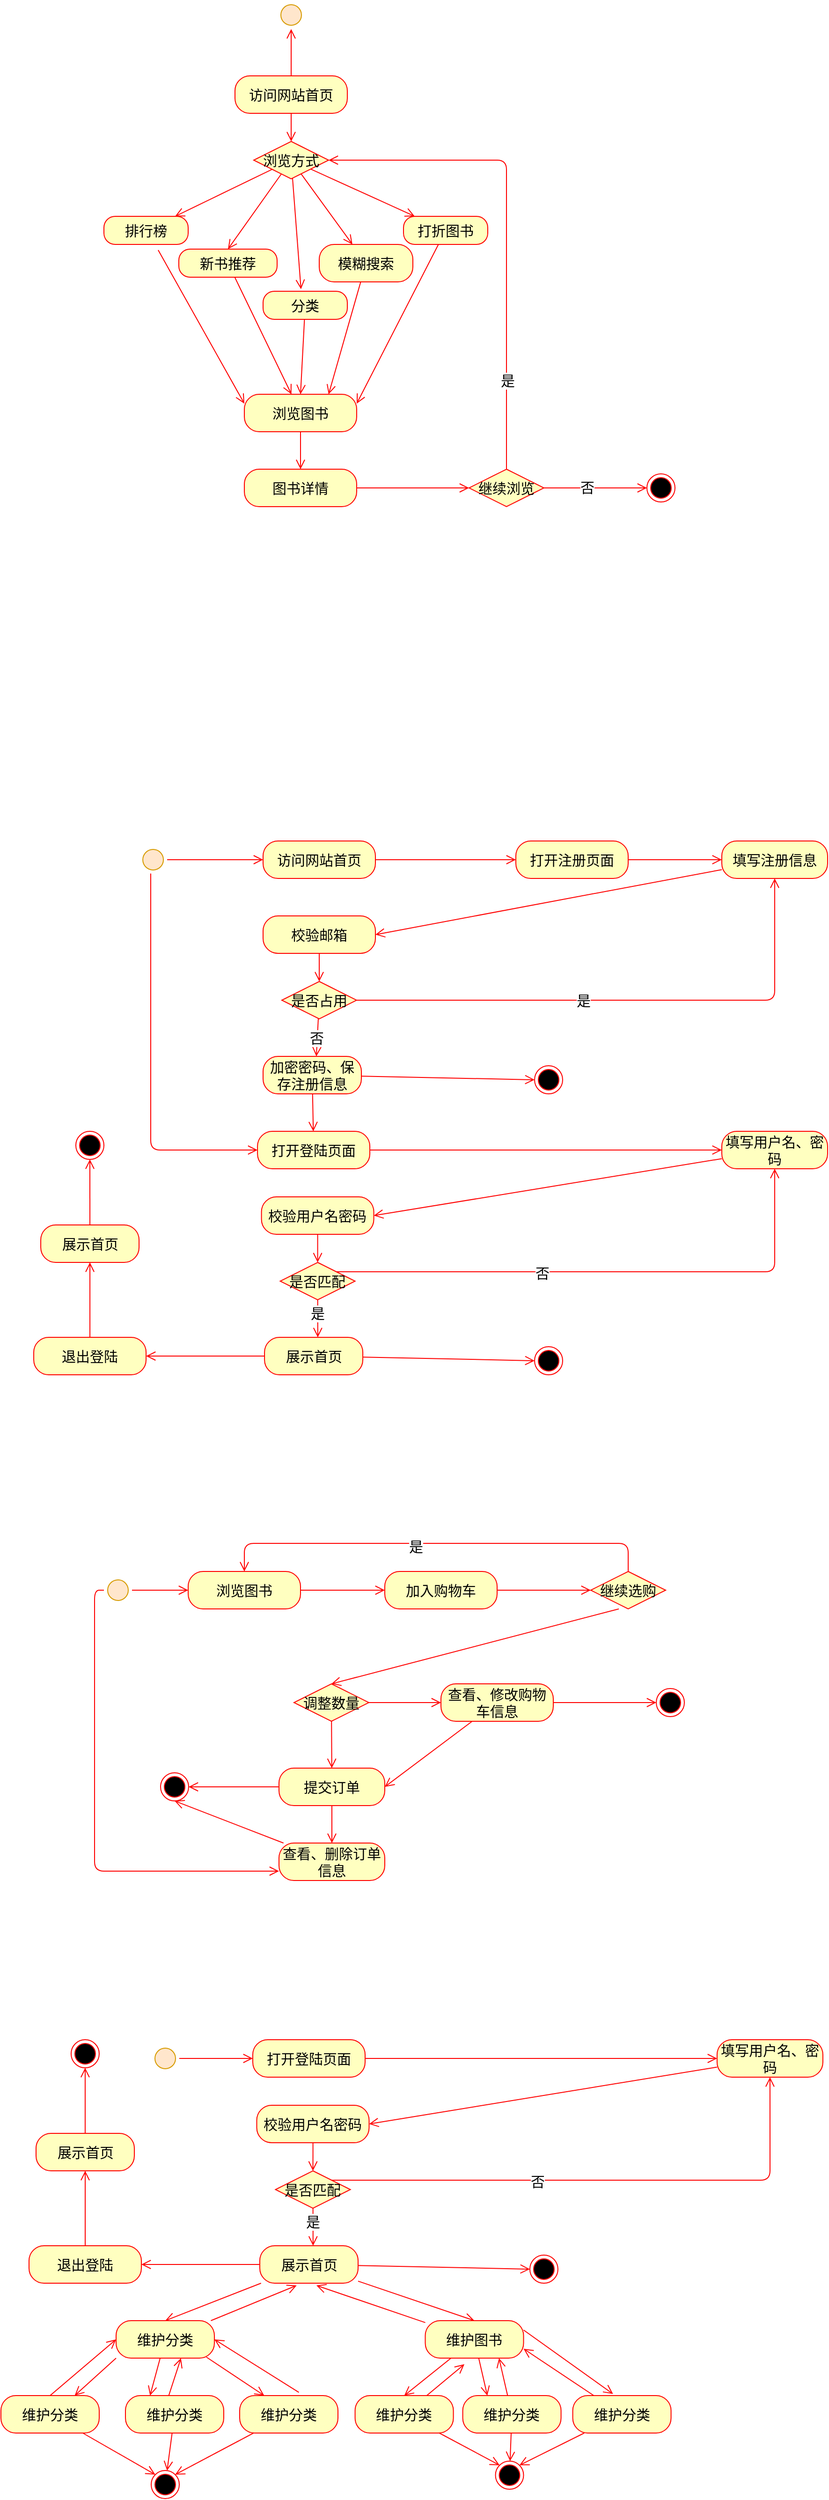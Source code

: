 <mxfile version="13.6.10" type="github">
  <diagram id="TR5-IoN3J7DlVOt05m8w" name="第 1 页">
    <mxGraphModel dx="1543" dy="737" grid="1" gridSize="10" guides="1" tooltips="1" connect="1" arrows="1" fold="1" page="1" pageScale="1" pageWidth="3300" pageHeight="4681" math="0" shadow="0">
      <root>
        <mxCell id="0" />
        <mxCell id="1" parent="0" />
        <mxCell id="N2rn5LJ_M0JWkOlmpVPW-8" value="" style="ellipse;html=1;shape=startState;fillColor=#ffe6cc;strokeColor=#d79b00;fontSize=15;" vertex="1" parent="1">
          <mxGeometry x="585" y="183" width="30" height="30" as="geometry" />
        </mxCell>
        <mxCell id="N2rn5LJ_M0JWkOlmpVPW-48" value="" style="edgeStyle=none;orthogonalLoop=1;jettySize=auto;html=1;endArrow=open;endSize=8;strokeColor=#ff0000;fontSize=15;" edge="1" parent="1" source="N2rn5LJ_M0JWkOlmpVPW-10" target="N2rn5LJ_M0JWkOlmpVPW-8">
          <mxGeometry relative="1" as="geometry" />
        </mxCell>
        <mxCell id="N2rn5LJ_M0JWkOlmpVPW-10" value="访问网站首页" style="rounded=1;whiteSpace=wrap;html=1;arcSize=40;fontColor=#000000;fillColor=#ffffc0;strokeColor=#ff0000;fontSize=15;" vertex="1" parent="1">
          <mxGeometry x="540" y="263" width="120" height="40" as="geometry" />
        </mxCell>
        <mxCell id="N2rn5LJ_M0JWkOlmpVPW-25" style="orthogonalLoop=1;jettySize=auto;html=1;endArrow=open;endSize=8;strokeColor=#ff0000;fontSize=15;" edge="1" parent="1" source="N2rn5LJ_M0JWkOlmpVPW-14" target="N2rn5LJ_M0JWkOlmpVPW-18">
          <mxGeometry relative="1" as="geometry" />
        </mxCell>
        <mxCell id="N2rn5LJ_M0JWkOlmpVPW-26" style="orthogonalLoop=1;jettySize=auto;html=1;entryX=0.5;entryY=0;entryDx=0;entryDy=0;endArrow=open;endSize=8;strokeColor=#ff0000;fontSize=15;" edge="1" parent="1" source="N2rn5LJ_M0JWkOlmpVPW-14" target="N2rn5LJ_M0JWkOlmpVPW-21">
          <mxGeometry relative="1" as="geometry" />
        </mxCell>
        <mxCell id="N2rn5LJ_M0JWkOlmpVPW-27" style="orthogonalLoop=1;jettySize=auto;html=1;endArrow=open;endSize=8;strokeColor=#ff0000;fontSize=15;" edge="1" parent="1" source="N2rn5LJ_M0JWkOlmpVPW-14" target="N2rn5LJ_M0JWkOlmpVPW-20">
          <mxGeometry relative="1" as="geometry" />
        </mxCell>
        <mxCell id="N2rn5LJ_M0JWkOlmpVPW-29" style="orthogonalLoop=1;jettySize=auto;html=1;endArrow=open;endSize=8;strokeColor=#ff0000;fontSize=15;" edge="1" parent="1" source="N2rn5LJ_M0JWkOlmpVPW-14" target="N2rn5LJ_M0JWkOlmpVPW-28">
          <mxGeometry relative="1" as="geometry" />
        </mxCell>
        <mxCell id="N2rn5LJ_M0JWkOlmpVPW-16" value="" style="html=1;align=left;verticalAlign=top;endArrow=open;endSize=8;strokeColor=#ff0000;entryX=0.45;entryY=-0.075;entryDx=0;entryDy=0;entryPerimeter=0;fontSize=15;" edge="1" source="N2rn5LJ_M0JWkOlmpVPW-14" parent="1" target="N2rn5LJ_M0JWkOlmpVPW-19">
          <mxGeometry x="-0.002" y="9" relative="1" as="geometry">
            <mxPoint x="600" y="503" as="targetPoint" />
            <mxPoint as="offset" />
          </mxGeometry>
        </mxCell>
        <mxCell id="N2rn5LJ_M0JWkOlmpVPW-36" style="edgeStyle=none;orthogonalLoop=1;jettySize=auto;html=1;endArrow=open;endSize=8;strokeColor=#ff0000;entryX=0;entryY=0.25;entryDx=0;entryDy=0;exitX=0.644;exitY=1.2;exitDx=0;exitDy=0;exitPerimeter=0;fontSize=15;" edge="1" parent="1" source="N2rn5LJ_M0JWkOlmpVPW-18" target="N2rn5LJ_M0JWkOlmpVPW-31">
          <mxGeometry relative="1" as="geometry" />
        </mxCell>
        <mxCell id="N2rn5LJ_M0JWkOlmpVPW-18" value="排行榜" style="rounded=1;whiteSpace=wrap;html=1;arcSize=40;fontColor=#000000;fillColor=#ffffc0;strokeColor=#ff0000;fontSize=15;" vertex="1" parent="1">
          <mxGeometry x="400" y="413" width="90" height="30" as="geometry" />
        </mxCell>
        <mxCell id="N2rn5LJ_M0JWkOlmpVPW-33" style="edgeStyle=none;orthogonalLoop=1;jettySize=auto;html=1;entryX=0.5;entryY=0;entryDx=0;entryDy=0;endArrow=open;endSize=8;strokeColor=#ff0000;fontSize=15;" edge="1" parent="1" source="N2rn5LJ_M0JWkOlmpVPW-19" target="N2rn5LJ_M0JWkOlmpVPW-31">
          <mxGeometry relative="1" as="geometry" />
        </mxCell>
        <mxCell id="N2rn5LJ_M0JWkOlmpVPW-19" value="分类" style="rounded=1;whiteSpace=wrap;html=1;arcSize=40;fontColor=#000000;fillColor=#ffffc0;strokeColor=#ff0000;fontSize=15;" vertex="1" parent="1">
          <mxGeometry x="570" y="493" width="90" height="30" as="geometry" />
        </mxCell>
        <mxCell id="N2rn5LJ_M0JWkOlmpVPW-35" style="edgeStyle=none;orthogonalLoop=1;jettySize=auto;html=1;entryX=1;entryY=0.25;entryDx=0;entryDy=0;endArrow=open;endSize=8;strokeColor=#ff0000;fontSize=15;" edge="1" parent="1" source="N2rn5LJ_M0JWkOlmpVPW-20" target="N2rn5LJ_M0JWkOlmpVPW-31">
          <mxGeometry relative="1" as="geometry" />
        </mxCell>
        <mxCell id="N2rn5LJ_M0JWkOlmpVPW-20" value="打折图书" style="rounded=1;whiteSpace=wrap;html=1;arcSize=40;fontColor=#000000;fillColor=#ffffc0;strokeColor=#ff0000;fontSize=15;" vertex="1" parent="1">
          <mxGeometry x="720" y="413" width="90" height="30" as="geometry" />
        </mxCell>
        <mxCell id="N2rn5LJ_M0JWkOlmpVPW-32" style="edgeStyle=none;orthogonalLoop=1;jettySize=auto;html=1;endArrow=open;endSize=8;strokeColor=#ff0000;fontSize=15;" edge="1" parent="1" source="N2rn5LJ_M0JWkOlmpVPW-21" target="N2rn5LJ_M0JWkOlmpVPW-31">
          <mxGeometry relative="1" as="geometry" />
        </mxCell>
        <mxCell id="N2rn5LJ_M0JWkOlmpVPW-21" value="新书推荐" style="rounded=1;whiteSpace=wrap;html=1;arcSize=40;fontColor=#000000;fillColor=#ffffc0;strokeColor=#ff0000;fontSize=15;" vertex="1" parent="1">
          <mxGeometry x="480" y="448" width="105" height="30" as="geometry" />
        </mxCell>
        <mxCell id="N2rn5LJ_M0JWkOlmpVPW-34" style="edgeStyle=none;orthogonalLoop=1;jettySize=auto;html=1;entryX=0.75;entryY=0;entryDx=0;entryDy=0;endArrow=open;endSize=8;strokeColor=#ff0000;fontSize=15;" edge="1" parent="1" source="N2rn5LJ_M0JWkOlmpVPW-28" target="N2rn5LJ_M0JWkOlmpVPW-31">
          <mxGeometry relative="1" as="geometry" />
        </mxCell>
        <mxCell id="N2rn5LJ_M0JWkOlmpVPW-28" value="模糊搜索" style="rounded=1;whiteSpace=wrap;html=1;arcSize=40;fontColor=#000000;fillColor=#ffffc0;strokeColor=#ff0000;fontSize=15;" vertex="1" parent="1">
          <mxGeometry x="630" y="443" width="100" height="40" as="geometry" />
        </mxCell>
        <mxCell id="N2rn5LJ_M0JWkOlmpVPW-38" style="edgeStyle=none;orthogonalLoop=1;jettySize=auto;html=1;entryX=0.5;entryY=0;entryDx=0;entryDy=0;endArrow=open;endSize=8;strokeColor=#ff0000;fontSize=15;" edge="1" parent="1" source="N2rn5LJ_M0JWkOlmpVPW-31" target="N2rn5LJ_M0JWkOlmpVPW-37">
          <mxGeometry relative="1" as="geometry" />
        </mxCell>
        <mxCell id="N2rn5LJ_M0JWkOlmpVPW-31" value="浏览图书" style="rounded=1;whiteSpace=wrap;html=1;arcSize=40;fontColor=#000000;fillColor=#ffffc0;strokeColor=#ff0000;fontSize=15;" vertex="1" parent="1">
          <mxGeometry x="550" y="603" width="120" height="40" as="geometry" />
        </mxCell>
        <mxCell id="N2rn5LJ_M0JWkOlmpVPW-40" style="edgeStyle=none;orthogonalLoop=1;jettySize=auto;html=1;entryX=0;entryY=0.5;entryDx=0;entryDy=0;endArrow=open;endSize=8;strokeColor=#ff0000;fontSize=15;" edge="1" parent="1" source="N2rn5LJ_M0JWkOlmpVPW-37" target="N2rn5LJ_M0JWkOlmpVPW-39">
          <mxGeometry relative="1" as="geometry" />
        </mxCell>
        <mxCell id="N2rn5LJ_M0JWkOlmpVPW-37" value="图书详情" style="rounded=1;whiteSpace=wrap;html=1;arcSize=40;fontColor=#000000;fillColor=#ffffc0;strokeColor=#ff0000;fontSize=15;" vertex="1" parent="1">
          <mxGeometry x="550" y="683" width="120" height="40" as="geometry" />
        </mxCell>
        <mxCell id="N2rn5LJ_M0JWkOlmpVPW-42" style="orthogonalLoop=1;jettySize=auto;html=1;entryX=0;entryY=0.5;entryDx=0;entryDy=0;endArrow=open;endSize=8;strokeColor=#ff0000;fontSize=15;" edge="1" parent="1" source="N2rn5LJ_M0JWkOlmpVPW-39" target="N2rn5LJ_M0JWkOlmpVPW-41">
          <mxGeometry relative="1" as="geometry" />
        </mxCell>
        <mxCell id="N2rn5LJ_M0JWkOlmpVPW-44" value="否" style="edgeLabel;html=1;align=center;verticalAlign=middle;resizable=0;points=[];fontSize=15;" vertex="1" connectable="0" parent="N2rn5LJ_M0JWkOlmpVPW-42">
          <mxGeometry x="-0.171" y="1" relative="1" as="geometry">
            <mxPoint as="offset" />
          </mxGeometry>
        </mxCell>
        <mxCell id="N2rn5LJ_M0JWkOlmpVPW-43" style="edgeStyle=orthogonalEdgeStyle;orthogonalLoop=1;jettySize=auto;html=1;endArrow=open;endSize=8;strokeColor=#ff0000;fontSize=15;entryX=1;entryY=0.5;entryDx=0;entryDy=0;" edge="1" parent="1" source="N2rn5LJ_M0JWkOlmpVPW-39" target="N2rn5LJ_M0JWkOlmpVPW-14">
          <mxGeometry relative="1" as="geometry">
            <Array as="points">
              <mxPoint x="830" y="353" />
            </Array>
          </mxGeometry>
        </mxCell>
        <mxCell id="N2rn5LJ_M0JWkOlmpVPW-45" value="是" style="edgeLabel;html=1;align=center;verticalAlign=middle;resizable=0;points=[];fontSize=15;" vertex="1" connectable="0" parent="N2rn5LJ_M0JWkOlmpVPW-43">
          <mxGeometry x="-0.635" y="-1" relative="1" as="geometry">
            <mxPoint as="offset" />
          </mxGeometry>
        </mxCell>
        <mxCell id="N2rn5LJ_M0JWkOlmpVPW-39" value="继续浏览" style="rhombus;whiteSpace=wrap;html=1;fillColor=#ffffc0;strokeColor=#ff0000;fontSize=15;" vertex="1" parent="1">
          <mxGeometry x="790" y="683" width="80" height="40" as="geometry" />
        </mxCell>
        <mxCell id="N2rn5LJ_M0JWkOlmpVPW-41" value="" style="ellipse;html=1;shape=endState;fillColor=#000000;strokeColor=#ff0000;fontSize=15;" vertex="1" parent="1">
          <mxGeometry x="980" y="688" width="30" height="30" as="geometry" />
        </mxCell>
        <mxCell id="N2rn5LJ_M0JWkOlmpVPW-14" value="浏览方式" style="rhombus;whiteSpace=wrap;html=1;fillColor=#ffffc0;strokeColor=#ff0000;fontSize=15;" vertex="1" parent="1">
          <mxGeometry x="560" y="333" width="80" height="40" as="geometry" />
        </mxCell>
        <mxCell id="N2rn5LJ_M0JWkOlmpVPW-47" value="" style="edgeStyle=orthogonalEdgeStyle;html=1;verticalAlign=bottom;endArrow=open;endSize=8;strokeColor=#ff0000;fontSize=15;" edge="1" parent="1" source="N2rn5LJ_M0JWkOlmpVPW-10" target="N2rn5LJ_M0JWkOlmpVPW-14">
          <mxGeometry relative="1" as="geometry">
            <mxPoint x="600" y="413" as="targetPoint" />
            <mxPoint x="600" y="353" as="sourcePoint" />
          </mxGeometry>
        </mxCell>
        <mxCell id="N2rn5LJ_M0JWkOlmpVPW-74" style="edgeStyle=none;orthogonalLoop=1;jettySize=auto;html=1;entryX=0;entryY=0.5;entryDx=0;entryDy=0;endArrow=open;endSize=8;strokeColor=#ff0000;fontSize=15;" edge="1" parent="1" source="N2rn5LJ_M0JWkOlmpVPW-53" target="N2rn5LJ_M0JWkOlmpVPW-55">
          <mxGeometry relative="1" as="geometry" />
        </mxCell>
        <mxCell id="N2rn5LJ_M0JWkOlmpVPW-150" style="edgeStyle=orthogonalEdgeStyle;orthogonalLoop=1;jettySize=auto;html=1;entryX=0;entryY=0.5;entryDx=0;entryDy=0;endArrow=open;endSize=8;strokeColor=#ff0000;fontSize=15;" edge="1" parent="1" source="N2rn5LJ_M0JWkOlmpVPW-53" target="N2rn5LJ_M0JWkOlmpVPW-80">
          <mxGeometry relative="1" as="geometry">
            <Array as="points">
              <mxPoint x="450" y="1100" />
              <mxPoint x="450" y="1410" />
            </Array>
          </mxGeometry>
        </mxCell>
        <mxCell id="N2rn5LJ_M0JWkOlmpVPW-53" value="" style="ellipse;html=1;shape=startState;fillColor=#ffe6cc;strokeColor=#d79b00;fontSize=15;" vertex="1" parent="1">
          <mxGeometry x="437.54" y="1085" width="30" height="30" as="geometry" />
        </mxCell>
        <mxCell id="N2rn5LJ_M0JWkOlmpVPW-67" style="orthogonalLoop=1;jettySize=auto;html=1;endArrow=open;endSize=8;strokeColor=#ff0000;fontSize=15;" edge="1" parent="1" source="N2rn5LJ_M0JWkOlmpVPW-55" target="N2rn5LJ_M0JWkOlmpVPW-56">
          <mxGeometry relative="1" as="geometry" />
        </mxCell>
        <mxCell id="N2rn5LJ_M0JWkOlmpVPW-55" value="访问网站首页" style="rounded=1;whiteSpace=wrap;html=1;arcSize=40;fontColor=#000000;fillColor=#ffffc0;strokeColor=#ff0000;fontSize=15;" vertex="1" parent="1">
          <mxGeometry x="570" y="1080" width="120" height="40" as="geometry" />
        </mxCell>
        <mxCell id="N2rn5LJ_M0JWkOlmpVPW-68" style="orthogonalLoop=1;jettySize=auto;html=1;entryX=0;entryY=0.5;entryDx=0;entryDy=0;endArrow=open;endSize=8;strokeColor=#ff0000;fontSize=15;" edge="1" parent="1" source="N2rn5LJ_M0JWkOlmpVPW-56" target="N2rn5LJ_M0JWkOlmpVPW-57">
          <mxGeometry relative="1" as="geometry" />
        </mxCell>
        <mxCell id="N2rn5LJ_M0JWkOlmpVPW-56" value="打开注册页面" style="rounded=1;whiteSpace=wrap;html=1;arcSize=40;fontColor=#000000;fillColor=#ffffc0;strokeColor=#ff0000;fontSize=15;" vertex="1" parent="1">
          <mxGeometry x="840" y="1080" width="120" height="40" as="geometry" />
        </mxCell>
        <mxCell id="N2rn5LJ_M0JWkOlmpVPW-69" style="orthogonalLoop=1;jettySize=auto;html=1;entryX=1;entryY=0.5;entryDx=0;entryDy=0;endArrow=open;endSize=8;strokeColor=#ff0000;fontSize=15;" edge="1" parent="1" source="N2rn5LJ_M0JWkOlmpVPW-57" target="N2rn5LJ_M0JWkOlmpVPW-58">
          <mxGeometry relative="1" as="geometry" />
        </mxCell>
        <mxCell id="N2rn5LJ_M0JWkOlmpVPW-57" value="填写注册信息" style="rounded=1;whiteSpace=wrap;html=1;arcSize=40;fontColor=#000000;fillColor=#ffffc0;strokeColor=#ff0000;fontSize=15;" vertex="1" parent="1">
          <mxGeometry x="1060" y="1080" width="113" height="40" as="geometry" />
        </mxCell>
        <mxCell id="N2rn5LJ_M0JWkOlmpVPW-70" style="edgeStyle=orthogonalEdgeStyle;orthogonalLoop=1;jettySize=auto;html=1;entryX=0.5;entryY=0;entryDx=0;entryDy=0;endArrow=open;endSize=8;strokeColor=#ff0000;fontSize=15;" edge="1" parent="1" source="N2rn5LJ_M0JWkOlmpVPW-58" target="N2rn5LJ_M0JWkOlmpVPW-61">
          <mxGeometry relative="1" as="geometry" />
        </mxCell>
        <mxCell id="N2rn5LJ_M0JWkOlmpVPW-58" value="校验邮箱" style="rounded=1;whiteSpace=wrap;html=1;arcSize=40;fontColor=#000000;fillColor=#ffffc0;strokeColor=#ff0000;fontSize=15;" vertex="1" parent="1">
          <mxGeometry x="570" y="1160" width="120" height="40" as="geometry" />
        </mxCell>
        <mxCell id="N2rn5LJ_M0JWkOlmpVPW-72" style="edgeStyle=none;orthogonalLoop=1;jettySize=auto;html=1;entryX=0;entryY=0.5;entryDx=0;entryDy=0;endArrow=open;endSize=8;strokeColor=#ff0000;fontSize=15;" edge="1" parent="1" source="N2rn5LJ_M0JWkOlmpVPW-59" target="N2rn5LJ_M0JWkOlmpVPW-71">
          <mxGeometry relative="1" as="geometry" />
        </mxCell>
        <mxCell id="N2rn5LJ_M0JWkOlmpVPW-113" style="edgeStyle=none;orthogonalLoop=1;jettySize=auto;html=1;endArrow=open;endSize=8;strokeColor=#ff0000;fontSize=15;" edge="1" parent="1" source="N2rn5LJ_M0JWkOlmpVPW-59" target="N2rn5LJ_M0JWkOlmpVPW-80">
          <mxGeometry relative="1" as="geometry">
            <mxPoint x="627" y="1345" as="sourcePoint" />
          </mxGeometry>
        </mxCell>
        <mxCell id="N2rn5LJ_M0JWkOlmpVPW-59" value="加密密码、保存注册信息" style="rounded=1;whiteSpace=wrap;html=1;arcSize=40;fontColor=#000000;fillColor=#ffffc0;strokeColor=#ff0000;fontSize=15;" vertex="1" parent="1">
          <mxGeometry x="570" y="1310" width="105" height="40" as="geometry" />
        </mxCell>
        <mxCell id="N2rn5LJ_M0JWkOlmpVPW-62" style="edgeStyle=orthogonalEdgeStyle;orthogonalLoop=1;jettySize=auto;html=1;endArrow=open;endSize=8;strokeColor=#ff0000;fontSize=15;entryX=0.5;entryY=1;entryDx=0;entryDy=0;" edge="1" parent="1" source="N2rn5LJ_M0JWkOlmpVPW-61" target="N2rn5LJ_M0JWkOlmpVPW-57">
          <mxGeometry relative="1" as="geometry">
            <mxPoint x="700" y="1340" as="targetPoint" />
            <Array as="points">
              <mxPoint x="630" y="1250" />
              <mxPoint x="1117" y="1250" />
            </Array>
          </mxGeometry>
        </mxCell>
        <mxCell id="N2rn5LJ_M0JWkOlmpVPW-63" value="是" style="edgeLabel;html=1;align=center;verticalAlign=middle;resizable=0;points=[];fontSize=15;" vertex="1" connectable="0" parent="N2rn5LJ_M0JWkOlmpVPW-62">
          <mxGeometry x="-0.16" relative="1" as="geometry">
            <mxPoint as="offset" />
          </mxGeometry>
        </mxCell>
        <mxCell id="N2rn5LJ_M0JWkOlmpVPW-65" style="orthogonalLoop=1;jettySize=auto;html=1;endArrow=open;endSize=8;strokeColor=#ff0000;fontSize=15;entryX=0.542;entryY=0;entryDx=0;entryDy=0;entryPerimeter=0;" edge="1" parent="1" source="N2rn5LJ_M0JWkOlmpVPW-61" target="N2rn5LJ_M0JWkOlmpVPW-59">
          <mxGeometry relative="1" as="geometry">
            <mxPoint x="645" y="1610" as="targetPoint" />
          </mxGeometry>
        </mxCell>
        <mxCell id="N2rn5LJ_M0JWkOlmpVPW-66" value="否" style="edgeLabel;html=1;align=center;verticalAlign=middle;resizable=0;points=[];fontSize=15;" vertex="1" connectable="0" parent="N2rn5LJ_M0JWkOlmpVPW-65">
          <mxGeometry x="0.019" y="-1" relative="1" as="geometry">
            <mxPoint as="offset" />
          </mxGeometry>
        </mxCell>
        <mxCell id="N2rn5LJ_M0JWkOlmpVPW-61" value="是否占用" style="rhombus;whiteSpace=wrap;html=1;fillColor=#ffffc0;strokeColor=#ff0000;fontSize=15;" vertex="1" parent="1">
          <mxGeometry x="590" y="1230" width="80" height="40" as="geometry" />
        </mxCell>
        <mxCell id="N2rn5LJ_M0JWkOlmpVPW-71" value="" style="ellipse;html=1;shape=endState;fillColor=#000000;strokeColor=#ff0000;fontSize=15;" vertex="1" parent="1">
          <mxGeometry x="860" y="1320" width="30" height="30" as="geometry" />
        </mxCell>
        <mxCell id="N2rn5LJ_M0JWkOlmpVPW-79" style="orthogonalLoop=1;jettySize=auto;html=1;entryX=0;entryY=0.5;entryDx=0;entryDy=0;endArrow=open;endSize=8;strokeColor=#ff0000;fontSize=15;" edge="1" parent="1" source="N2rn5LJ_M0JWkOlmpVPW-80" target="N2rn5LJ_M0JWkOlmpVPW-82">
          <mxGeometry relative="1" as="geometry" />
        </mxCell>
        <mxCell id="N2rn5LJ_M0JWkOlmpVPW-80" value="打开登陆页面" style="rounded=1;whiteSpace=wrap;html=1;arcSize=40;fontColor=#000000;fillColor=#ffffc0;strokeColor=#ff0000;fontSize=15;" vertex="1" parent="1">
          <mxGeometry x="564.04" y="1390" width="120" height="40" as="geometry" />
        </mxCell>
        <mxCell id="N2rn5LJ_M0JWkOlmpVPW-81" style="orthogonalLoop=1;jettySize=auto;html=1;entryX=1;entryY=0.5;entryDx=0;entryDy=0;endArrow=open;endSize=8;strokeColor=#ff0000;fontSize=15;" edge="1" parent="1" source="N2rn5LJ_M0JWkOlmpVPW-82" target="N2rn5LJ_M0JWkOlmpVPW-84">
          <mxGeometry relative="1" as="geometry" />
        </mxCell>
        <mxCell id="N2rn5LJ_M0JWkOlmpVPW-82" value="填写用户名、密码" style="rounded=1;whiteSpace=wrap;html=1;arcSize=40;fontColor=#000000;fillColor=#ffffc0;strokeColor=#ff0000;fontSize=15;" vertex="1" parent="1">
          <mxGeometry x="1060" y="1390" width="113" height="40" as="geometry" />
        </mxCell>
        <mxCell id="N2rn5LJ_M0JWkOlmpVPW-83" style="edgeStyle=orthogonalEdgeStyle;orthogonalLoop=1;jettySize=auto;html=1;entryX=0.5;entryY=0;entryDx=0;entryDy=0;endArrow=open;endSize=8;strokeColor=#ff0000;fontSize=15;" edge="1" parent="1" source="N2rn5LJ_M0JWkOlmpVPW-84" target="N2rn5LJ_M0JWkOlmpVPW-91">
          <mxGeometry relative="1" as="geometry" />
        </mxCell>
        <mxCell id="N2rn5LJ_M0JWkOlmpVPW-84" value="校验用户名密码" style="rounded=1;whiteSpace=wrap;html=1;arcSize=40;fontColor=#000000;fillColor=#ffffc0;strokeColor=#ff0000;fontSize=15;" vertex="1" parent="1">
          <mxGeometry x="568.29" y="1460" width="120" height="40" as="geometry" />
        </mxCell>
        <mxCell id="N2rn5LJ_M0JWkOlmpVPW-85" style="edgeStyle=none;orthogonalLoop=1;jettySize=auto;html=1;entryX=0;entryY=0.5;entryDx=0;entryDy=0;endArrow=open;endSize=8;strokeColor=#ff0000;fontSize=15;" edge="1" parent="1" source="N2rn5LJ_M0JWkOlmpVPW-86" target="N2rn5LJ_M0JWkOlmpVPW-92">
          <mxGeometry relative="1" as="geometry" />
        </mxCell>
        <mxCell id="N2rn5LJ_M0JWkOlmpVPW-114" style="edgeStyle=none;orthogonalLoop=1;jettySize=auto;html=1;entryX=1;entryY=0.5;entryDx=0;entryDy=0;endArrow=open;endSize=8;strokeColor=#ff0000;fontSize=15;" edge="1" parent="1" source="N2rn5LJ_M0JWkOlmpVPW-86" target="N2rn5LJ_M0JWkOlmpVPW-98">
          <mxGeometry relative="1" as="geometry" />
        </mxCell>
        <mxCell id="N2rn5LJ_M0JWkOlmpVPW-86" value="展示首页" style="rounded=1;whiteSpace=wrap;html=1;arcSize=40;fontColor=#000000;fillColor=#ffffc0;strokeColor=#ff0000;fontSize=15;" vertex="1" parent="1">
          <mxGeometry x="571.54" y="1610" width="105" height="40" as="geometry" />
        </mxCell>
        <mxCell id="N2rn5LJ_M0JWkOlmpVPW-87" style="edgeStyle=orthogonalEdgeStyle;orthogonalLoop=1;jettySize=auto;html=1;endArrow=open;endSize=8;strokeColor=#ff0000;fontSize=15;entryX=0.5;entryY=1;entryDx=0;entryDy=0;" edge="1" parent="1" source="N2rn5LJ_M0JWkOlmpVPW-91" target="N2rn5LJ_M0JWkOlmpVPW-82">
          <mxGeometry relative="1" as="geometry">
            <mxPoint x="700" y="1640" as="targetPoint" />
            <Array as="points">
              <mxPoint x="1117" y="1540" />
            </Array>
          </mxGeometry>
        </mxCell>
        <mxCell id="N2rn5LJ_M0JWkOlmpVPW-93" value="否" style="edgeLabel;html=1;align=center;verticalAlign=middle;resizable=0;points=[];fontSize=15;" vertex="1" connectable="0" parent="N2rn5LJ_M0JWkOlmpVPW-87">
          <mxGeometry x="-0.24" y="-1" relative="1" as="geometry">
            <mxPoint as="offset" />
          </mxGeometry>
        </mxCell>
        <mxCell id="N2rn5LJ_M0JWkOlmpVPW-89" style="orthogonalLoop=1;jettySize=auto;html=1;endArrow=open;endSize=8;strokeColor=#ff0000;fontSize=15;entryX=0.542;entryY=0;entryDx=0;entryDy=0;entryPerimeter=0;" edge="1" parent="1" source="N2rn5LJ_M0JWkOlmpVPW-91" target="N2rn5LJ_M0JWkOlmpVPW-86">
          <mxGeometry relative="1" as="geometry">
            <mxPoint x="643.29" y="1900" as="targetPoint" />
          </mxGeometry>
        </mxCell>
        <mxCell id="N2rn5LJ_M0JWkOlmpVPW-94" value="是" style="edgeLabel;html=1;align=center;verticalAlign=middle;resizable=0;points=[];fontSize=15;" vertex="1" connectable="0" parent="N2rn5LJ_M0JWkOlmpVPW-89">
          <mxGeometry x="-0.301" y="-1" relative="1" as="geometry">
            <mxPoint as="offset" />
          </mxGeometry>
        </mxCell>
        <mxCell id="N2rn5LJ_M0JWkOlmpVPW-91" value="是否匹配" style="rhombus;whiteSpace=wrap;html=1;fillColor=#ffffc0;strokeColor=#ff0000;fontSize=15;" vertex="1" parent="1">
          <mxGeometry x="588.29" y="1530" width="80" height="40" as="geometry" />
        </mxCell>
        <mxCell id="N2rn5LJ_M0JWkOlmpVPW-92" value="" style="ellipse;html=1;shape=endState;fillColor=#000000;strokeColor=#ff0000;fontSize=15;" vertex="1" parent="1">
          <mxGeometry x="860" y="1620" width="30" height="30" as="geometry" />
        </mxCell>
        <mxCell id="N2rn5LJ_M0JWkOlmpVPW-97" style="orthogonalLoop=1;jettySize=auto;html=1;endArrow=open;endSize=8;strokeColor=#ff0000;fontSize=15;exitX=0.5;exitY=0;exitDx=0;exitDy=0;" edge="1" parent="1" source="N2rn5LJ_M0JWkOlmpVPW-98" target="N2rn5LJ_M0JWkOlmpVPW-106">
          <mxGeometry relative="1" as="geometry">
            <mxPoint x="391.54" y="1570" as="sourcePoint" />
            <mxPoint x="385.04" y="1680" as="targetPoint" />
          </mxGeometry>
        </mxCell>
        <mxCell id="N2rn5LJ_M0JWkOlmpVPW-98" value="退出登陆" style="rounded=1;whiteSpace=wrap;html=1;arcSize=40;fontColor=#000000;fillColor=#ffffc0;strokeColor=#ff0000;fontSize=15;" vertex="1" parent="1">
          <mxGeometry x="325.04" y="1610" width="120" height="40" as="geometry" />
        </mxCell>
        <mxCell id="N2rn5LJ_M0JWkOlmpVPW-105" style="edgeStyle=none;orthogonalLoop=1;jettySize=auto;html=1;entryX=0.5;entryY=1;entryDx=0;entryDy=0;endArrow=open;endSize=8;strokeColor=#ff0000;fontSize=15;" edge="1" parent="1" source="N2rn5LJ_M0JWkOlmpVPW-106" target="N2rn5LJ_M0JWkOlmpVPW-112">
          <mxGeometry relative="1" as="geometry">
            <mxPoint x="437.54" y="1700" as="sourcePoint" />
          </mxGeometry>
        </mxCell>
        <mxCell id="N2rn5LJ_M0JWkOlmpVPW-106" value="展示首页" style="rounded=1;whiteSpace=wrap;html=1;arcSize=40;fontColor=#000000;fillColor=#ffffc0;strokeColor=#ff0000;fontSize=15;" vertex="1" parent="1">
          <mxGeometry x="332.54" y="1490" width="105" height="40" as="geometry" />
        </mxCell>
        <mxCell id="N2rn5LJ_M0JWkOlmpVPW-112" value="" style="ellipse;html=1;shape=endState;fillColor=#000000;strokeColor=#ff0000;fontSize=15;" vertex="1" parent="1">
          <mxGeometry x="370" y="1390" width="30" height="30" as="geometry" />
        </mxCell>
        <mxCell id="N2rn5LJ_M0JWkOlmpVPW-116" style="edgeStyle=none;orthogonalLoop=1;jettySize=auto;html=1;entryX=0;entryY=0.5;entryDx=0;entryDy=0;endArrow=open;endSize=8;strokeColor=#ff0000;fontSize=15;" edge="1" parent="1" source="N2rn5LJ_M0JWkOlmpVPW-117" target="N2rn5LJ_M0JWkOlmpVPW-119">
          <mxGeometry relative="1" as="geometry" />
        </mxCell>
        <mxCell id="N2rn5LJ_M0JWkOlmpVPW-149" style="edgeStyle=orthogonalEdgeStyle;orthogonalLoop=1;jettySize=auto;html=1;entryX=0;entryY=0.75;entryDx=0;entryDy=0;endArrow=open;endSize=8;strokeColor=#ff0000;fontSize=15;" edge="1" parent="1" source="N2rn5LJ_M0JWkOlmpVPW-117" target="N2rn5LJ_M0JWkOlmpVPW-145">
          <mxGeometry relative="1" as="geometry">
            <Array as="points">
              <mxPoint x="390" y="1880" />
              <mxPoint x="390" y="2180" />
            </Array>
          </mxGeometry>
        </mxCell>
        <mxCell id="N2rn5LJ_M0JWkOlmpVPW-117" value="" style="ellipse;html=1;shape=startState;fillColor=#ffe6cc;strokeColor=#d79b00;fontSize=15;" vertex="1" parent="1">
          <mxGeometry x="400" y="1865" width="30" height="30" as="geometry" />
        </mxCell>
        <mxCell id="N2rn5LJ_M0JWkOlmpVPW-118" style="orthogonalLoop=1;jettySize=auto;html=1;endArrow=open;endSize=8;strokeColor=#ff0000;fontSize=15;" edge="1" parent="1" source="N2rn5LJ_M0JWkOlmpVPW-119" target="N2rn5LJ_M0JWkOlmpVPW-121">
          <mxGeometry relative="1" as="geometry" />
        </mxCell>
        <mxCell id="N2rn5LJ_M0JWkOlmpVPW-119" value="浏览图书" style="rounded=1;whiteSpace=wrap;html=1;arcSize=40;fontColor=#000000;fillColor=#ffffc0;strokeColor=#ff0000;fontSize=15;" vertex="1" parent="1">
          <mxGeometry x="490" y="1860" width="120" height="40" as="geometry" />
        </mxCell>
        <mxCell id="N2rn5LJ_M0JWkOlmpVPW-120" style="orthogonalLoop=1;jettySize=auto;html=1;entryX=0;entryY=0.5;entryDx=0;entryDy=0;endArrow=open;endSize=8;strokeColor=#ff0000;fontSize=15;" edge="1" parent="1" source="N2rn5LJ_M0JWkOlmpVPW-121" target="N2rn5LJ_M0JWkOlmpVPW-130">
          <mxGeometry relative="1" as="geometry" />
        </mxCell>
        <mxCell id="N2rn5LJ_M0JWkOlmpVPW-121" value="加入购物车" style="rounded=1;whiteSpace=wrap;html=1;arcSize=40;fontColor=#000000;fillColor=#ffffc0;strokeColor=#ff0000;fontSize=15;" vertex="1" parent="1">
          <mxGeometry x="700" y="1860" width="120" height="40" as="geometry" />
        </mxCell>
        <mxCell id="N2rn5LJ_M0JWkOlmpVPW-131" style="edgeStyle=orthogonalEdgeStyle;orthogonalLoop=1;jettySize=auto;html=1;entryX=0.5;entryY=0;entryDx=0;entryDy=0;endArrow=open;endSize=8;strokeColor=#ff0000;fontSize=15;" edge="1" parent="1" source="N2rn5LJ_M0JWkOlmpVPW-130" target="N2rn5LJ_M0JWkOlmpVPW-119">
          <mxGeometry relative="1" as="geometry">
            <Array as="points">
              <mxPoint x="960" y="1830" />
              <mxPoint x="550" y="1830" />
            </Array>
          </mxGeometry>
        </mxCell>
        <mxCell id="N2rn5LJ_M0JWkOlmpVPW-132" value="是" style="edgeLabel;html=1;align=center;verticalAlign=middle;resizable=0;points=[];fontSize=15;" vertex="1" connectable="0" parent="N2rn5LJ_M0JWkOlmpVPW-131">
          <mxGeometry x="0.089" y="3" relative="1" as="geometry">
            <mxPoint x="-1" as="offset" />
          </mxGeometry>
        </mxCell>
        <mxCell id="N2rn5LJ_M0JWkOlmpVPW-134" style="orthogonalLoop=1;jettySize=auto;html=1;entryX=0.5;entryY=0;entryDx=0;entryDy=0;endArrow=open;endSize=8;strokeColor=#ff0000;fontSize=15;exitX=0.375;exitY=1;exitDx=0;exitDy=0;exitPerimeter=0;" edge="1" parent="1" source="N2rn5LJ_M0JWkOlmpVPW-130" target="N2rn5LJ_M0JWkOlmpVPW-133">
          <mxGeometry relative="1" as="geometry">
            <mxPoint x="517.203" y="2048.601" as="sourcePoint" />
          </mxGeometry>
        </mxCell>
        <mxCell id="N2rn5LJ_M0JWkOlmpVPW-130" value="继续选购" style="rhombus;whiteSpace=wrap;html=1;fillColor=#ffffc0;strokeColor=#ff0000;fontSize=15;" vertex="1" parent="1">
          <mxGeometry x="920" y="1860" width="80" height="40" as="geometry" />
        </mxCell>
        <mxCell id="N2rn5LJ_M0JWkOlmpVPW-136" style="edgeStyle=none;orthogonalLoop=1;jettySize=auto;html=1;endArrow=open;endSize=8;strokeColor=#ff0000;fontSize=15;" edge="1" parent="1" source="N2rn5LJ_M0JWkOlmpVPW-133" target="N2rn5LJ_M0JWkOlmpVPW-135">
          <mxGeometry relative="1" as="geometry" />
        </mxCell>
        <mxCell id="N2rn5LJ_M0JWkOlmpVPW-138" style="edgeStyle=none;orthogonalLoop=1;jettySize=auto;html=1;entryX=0;entryY=0.5;entryDx=0;entryDy=0;endArrow=open;endSize=8;strokeColor=#ff0000;fontSize=15;" edge="1" parent="1" source="N2rn5LJ_M0JWkOlmpVPW-133" target="N2rn5LJ_M0JWkOlmpVPW-137">
          <mxGeometry relative="1" as="geometry" />
        </mxCell>
        <mxCell id="N2rn5LJ_M0JWkOlmpVPW-133" value="调整数量" style="rhombus;whiteSpace=wrap;html=1;fillColor=#ffffc0;strokeColor=#ff0000;fontSize=15;" vertex="1" parent="1">
          <mxGeometry x="603" y="1980" width="80" height="40" as="geometry" />
        </mxCell>
        <mxCell id="N2rn5LJ_M0JWkOlmpVPW-144" style="edgeStyle=none;orthogonalLoop=1;jettySize=auto;html=1;entryX=1;entryY=0.5;entryDx=0;entryDy=0;endArrow=open;endSize=8;strokeColor=#ff0000;fontSize=15;" edge="1" parent="1" source="N2rn5LJ_M0JWkOlmpVPW-135" target="N2rn5LJ_M0JWkOlmpVPW-143">
          <mxGeometry relative="1" as="geometry" />
        </mxCell>
        <mxCell id="N2rn5LJ_M0JWkOlmpVPW-146" style="edgeStyle=none;orthogonalLoop=1;jettySize=auto;html=1;endArrow=open;endSize=8;strokeColor=#ff0000;fontSize=15;" edge="1" parent="1" source="N2rn5LJ_M0JWkOlmpVPW-135" target="N2rn5LJ_M0JWkOlmpVPW-145">
          <mxGeometry relative="1" as="geometry" />
        </mxCell>
        <mxCell id="N2rn5LJ_M0JWkOlmpVPW-135" value="提交订单" style="rounded=1;whiteSpace=wrap;html=1;arcSize=40;fontColor=#000000;fillColor=#ffffc0;strokeColor=#ff0000;fontSize=15;" vertex="1" parent="1">
          <mxGeometry x="587" y="2070" width="113" height="40" as="geometry" />
        </mxCell>
        <mxCell id="N2rn5LJ_M0JWkOlmpVPW-139" style="edgeStyle=none;orthogonalLoop=1;jettySize=auto;html=1;entryX=1;entryY=0.5;entryDx=0;entryDy=0;endArrow=open;endSize=8;strokeColor=#ff0000;fontSize=15;" edge="1" parent="1" source="N2rn5LJ_M0JWkOlmpVPW-137" target="N2rn5LJ_M0JWkOlmpVPW-135">
          <mxGeometry relative="1" as="geometry" />
        </mxCell>
        <mxCell id="N2rn5LJ_M0JWkOlmpVPW-141" style="edgeStyle=none;orthogonalLoop=1;jettySize=auto;html=1;entryX=0;entryY=0.5;entryDx=0;entryDy=0;endArrow=open;endSize=8;strokeColor=#ff0000;fontSize=15;" edge="1" parent="1" source="N2rn5LJ_M0JWkOlmpVPW-137" target="N2rn5LJ_M0JWkOlmpVPW-140">
          <mxGeometry relative="1" as="geometry" />
        </mxCell>
        <mxCell id="N2rn5LJ_M0JWkOlmpVPW-137" value="查看、修改购物车信息" style="rounded=1;whiteSpace=wrap;html=1;arcSize=40;fontColor=#000000;fillColor=#ffffc0;strokeColor=#ff0000;fontSize=15;" vertex="1" parent="1">
          <mxGeometry x="760" y="1980" width="120" height="40" as="geometry" />
        </mxCell>
        <mxCell id="N2rn5LJ_M0JWkOlmpVPW-140" value="" style="ellipse;html=1;shape=endState;fillColor=#000000;strokeColor=#ff0000;fontSize=15;" vertex="1" parent="1">
          <mxGeometry x="990" y="1985" width="30" height="30" as="geometry" />
        </mxCell>
        <mxCell id="N2rn5LJ_M0JWkOlmpVPW-143" value="" style="ellipse;html=1;shape=endState;fillColor=#000000;strokeColor=#ff0000;fontSize=15;" vertex="1" parent="1">
          <mxGeometry x="460.5" y="2075" width="30" height="30" as="geometry" />
        </mxCell>
        <mxCell id="N2rn5LJ_M0JWkOlmpVPW-148" style="edgeStyle=none;orthogonalLoop=1;jettySize=auto;html=1;entryX=0.5;entryY=1;entryDx=0;entryDy=0;endArrow=open;endSize=8;strokeColor=#ff0000;fontSize=15;" edge="1" parent="1" source="N2rn5LJ_M0JWkOlmpVPW-145" target="N2rn5LJ_M0JWkOlmpVPW-143">
          <mxGeometry relative="1" as="geometry" />
        </mxCell>
        <mxCell id="N2rn5LJ_M0JWkOlmpVPW-145" value="查看、删除订单信息" style="rounded=1;whiteSpace=wrap;html=1;arcSize=40;fontColor=#000000;fillColor=#ffffc0;strokeColor=#ff0000;fontSize=15;" vertex="1" parent="1">
          <mxGeometry x="587" y="2150" width="113" height="40" as="geometry" />
        </mxCell>
        <mxCell id="N2rn5LJ_M0JWkOlmpVPW-151" style="orthogonalLoop=1;jettySize=auto;html=1;entryX=0;entryY=0.5;entryDx=0;entryDy=0;endArrow=open;endSize=8;strokeColor=#ff0000;fontSize=15;" edge="1" parent="1" source="N2rn5LJ_M0JWkOlmpVPW-152" target="N2rn5LJ_M0JWkOlmpVPW-154">
          <mxGeometry relative="1" as="geometry" />
        </mxCell>
        <mxCell id="N2rn5LJ_M0JWkOlmpVPW-152" value="打开登陆页面" style="rounded=1;whiteSpace=wrap;html=1;arcSize=40;fontColor=#000000;fillColor=#ffffc0;strokeColor=#ff0000;fontSize=15;" vertex="1" parent="1">
          <mxGeometry x="559" y="2360" width="120" height="40" as="geometry" />
        </mxCell>
        <mxCell id="N2rn5LJ_M0JWkOlmpVPW-153" style="orthogonalLoop=1;jettySize=auto;html=1;entryX=1;entryY=0.5;entryDx=0;entryDy=0;endArrow=open;endSize=8;strokeColor=#ff0000;fontSize=15;" edge="1" parent="1" source="N2rn5LJ_M0JWkOlmpVPW-154" target="N2rn5LJ_M0JWkOlmpVPW-156">
          <mxGeometry relative="1" as="geometry" />
        </mxCell>
        <mxCell id="N2rn5LJ_M0JWkOlmpVPW-154" value="填写用户名、密码" style="rounded=1;whiteSpace=wrap;html=1;arcSize=40;fontColor=#000000;fillColor=#ffffc0;strokeColor=#ff0000;fontSize=15;" vertex="1" parent="1">
          <mxGeometry x="1054.96" y="2360" width="113" height="40" as="geometry" />
        </mxCell>
        <mxCell id="N2rn5LJ_M0JWkOlmpVPW-155" style="edgeStyle=orthogonalEdgeStyle;orthogonalLoop=1;jettySize=auto;html=1;entryX=0.5;entryY=0;entryDx=0;entryDy=0;endArrow=open;endSize=8;strokeColor=#ff0000;fontSize=15;" edge="1" parent="1" source="N2rn5LJ_M0JWkOlmpVPW-156" target="N2rn5LJ_M0JWkOlmpVPW-164">
          <mxGeometry relative="1" as="geometry" />
        </mxCell>
        <mxCell id="N2rn5LJ_M0JWkOlmpVPW-156" value="校验用户名密码" style="rounded=1;whiteSpace=wrap;html=1;arcSize=40;fontColor=#000000;fillColor=#ffffc0;strokeColor=#ff0000;fontSize=15;" vertex="1" parent="1">
          <mxGeometry x="563.25" y="2430" width="120" height="40" as="geometry" />
        </mxCell>
        <mxCell id="N2rn5LJ_M0JWkOlmpVPW-157" style="edgeStyle=none;orthogonalLoop=1;jettySize=auto;html=1;entryX=0;entryY=0.5;entryDx=0;entryDy=0;endArrow=open;endSize=8;strokeColor=#ff0000;fontSize=15;" edge="1" parent="1" source="N2rn5LJ_M0JWkOlmpVPW-159" target="N2rn5LJ_M0JWkOlmpVPW-165">
          <mxGeometry relative="1" as="geometry" />
        </mxCell>
        <mxCell id="N2rn5LJ_M0JWkOlmpVPW-158" style="edgeStyle=none;orthogonalLoop=1;jettySize=auto;html=1;entryX=1;entryY=0.5;entryDx=0;entryDy=0;endArrow=open;endSize=8;strokeColor=#ff0000;fontSize=15;" edge="1" parent="1" source="N2rn5LJ_M0JWkOlmpVPW-159" target="N2rn5LJ_M0JWkOlmpVPW-167">
          <mxGeometry relative="1" as="geometry" />
        </mxCell>
        <mxCell id="N2rn5LJ_M0JWkOlmpVPW-174" value="" style="orthogonalLoop=1;jettySize=auto;html=1;endArrow=open;endSize=8;strokeColor=#ff0000;fontSize=15;entryX=0.5;entryY=0;entryDx=0;entryDy=0;" edge="1" parent="1" source="N2rn5LJ_M0JWkOlmpVPW-159" target="N2rn5LJ_M0JWkOlmpVPW-173">
          <mxGeometry relative="1" as="geometry" />
        </mxCell>
        <mxCell id="N2rn5LJ_M0JWkOlmpVPW-176" style="edgeStyle=none;orthogonalLoop=1;jettySize=auto;html=1;entryX=0.5;entryY=0;entryDx=0;entryDy=0;endArrow=open;endSize=8;strokeColor=#ff0000;fontSize=15;" edge="1" parent="1" source="N2rn5LJ_M0JWkOlmpVPW-159" target="N2rn5LJ_M0JWkOlmpVPW-175">
          <mxGeometry relative="1" as="geometry" />
        </mxCell>
        <mxCell id="N2rn5LJ_M0JWkOlmpVPW-159" value="展示首页" style="rounded=1;whiteSpace=wrap;html=1;arcSize=40;fontColor=#000000;fillColor=#ffffc0;strokeColor=#ff0000;fontSize=15;" vertex="1" parent="1">
          <mxGeometry x="566.5" y="2580" width="105" height="40" as="geometry" />
        </mxCell>
        <mxCell id="N2rn5LJ_M0JWkOlmpVPW-160" style="edgeStyle=orthogonalEdgeStyle;orthogonalLoop=1;jettySize=auto;html=1;endArrow=open;endSize=8;strokeColor=#ff0000;fontSize=15;entryX=0.5;entryY=1;entryDx=0;entryDy=0;" edge="1" parent="1" source="N2rn5LJ_M0JWkOlmpVPW-164" target="N2rn5LJ_M0JWkOlmpVPW-154">
          <mxGeometry relative="1" as="geometry">
            <mxPoint x="694.96" y="2610" as="targetPoint" />
            <Array as="points">
              <mxPoint x="1111.96" y="2510" />
            </Array>
          </mxGeometry>
        </mxCell>
        <mxCell id="N2rn5LJ_M0JWkOlmpVPW-161" value="否" style="edgeLabel;html=1;align=center;verticalAlign=middle;resizable=0;points=[];fontSize=15;" vertex="1" connectable="0" parent="N2rn5LJ_M0JWkOlmpVPW-160">
          <mxGeometry x="-0.24" y="-1" relative="1" as="geometry">
            <mxPoint as="offset" />
          </mxGeometry>
        </mxCell>
        <mxCell id="N2rn5LJ_M0JWkOlmpVPW-162" style="orthogonalLoop=1;jettySize=auto;html=1;endArrow=open;endSize=8;strokeColor=#ff0000;fontSize=15;entryX=0.542;entryY=0;entryDx=0;entryDy=0;entryPerimeter=0;" edge="1" parent="1" source="N2rn5LJ_M0JWkOlmpVPW-164" target="N2rn5LJ_M0JWkOlmpVPW-159">
          <mxGeometry relative="1" as="geometry">
            <mxPoint x="638.25" y="2870" as="targetPoint" />
          </mxGeometry>
        </mxCell>
        <mxCell id="N2rn5LJ_M0JWkOlmpVPW-163" value="是" style="edgeLabel;html=1;align=center;verticalAlign=middle;resizable=0;points=[];fontSize=15;" vertex="1" connectable="0" parent="N2rn5LJ_M0JWkOlmpVPW-162">
          <mxGeometry x="-0.301" y="-1" relative="1" as="geometry">
            <mxPoint as="offset" />
          </mxGeometry>
        </mxCell>
        <mxCell id="N2rn5LJ_M0JWkOlmpVPW-164" value="是否匹配" style="rhombus;whiteSpace=wrap;html=1;fillColor=#ffffc0;strokeColor=#ff0000;fontSize=15;" vertex="1" parent="1">
          <mxGeometry x="583.25" y="2500" width="80" height="40" as="geometry" />
        </mxCell>
        <mxCell id="N2rn5LJ_M0JWkOlmpVPW-165" value="" style="ellipse;html=1;shape=endState;fillColor=#000000;strokeColor=#ff0000;fontSize=15;" vertex="1" parent="1">
          <mxGeometry x="854.96" y="2590" width="30" height="30" as="geometry" />
        </mxCell>
        <mxCell id="N2rn5LJ_M0JWkOlmpVPW-166" style="orthogonalLoop=1;jettySize=auto;html=1;endArrow=open;endSize=8;strokeColor=#ff0000;fontSize=15;exitX=0.5;exitY=0;exitDx=0;exitDy=0;" edge="1" parent="1" source="N2rn5LJ_M0JWkOlmpVPW-167" target="N2rn5LJ_M0JWkOlmpVPW-169">
          <mxGeometry relative="1" as="geometry">
            <mxPoint x="386.5" y="2540" as="sourcePoint" />
            <mxPoint x="380.0" y="2650" as="targetPoint" />
          </mxGeometry>
        </mxCell>
        <mxCell id="N2rn5LJ_M0JWkOlmpVPW-167" value="退出登陆" style="rounded=1;whiteSpace=wrap;html=1;arcSize=40;fontColor=#000000;fillColor=#ffffc0;strokeColor=#ff0000;fontSize=15;" vertex="1" parent="1">
          <mxGeometry x="320" y="2580" width="120" height="40" as="geometry" />
        </mxCell>
        <mxCell id="N2rn5LJ_M0JWkOlmpVPW-168" style="edgeStyle=none;orthogonalLoop=1;jettySize=auto;html=1;entryX=0.5;entryY=1;entryDx=0;entryDy=0;endArrow=open;endSize=8;strokeColor=#ff0000;fontSize=15;" edge="1" parent="1" source="N2rn5LJ_M0JWkOlmpVPW-169" target="N2rn5LJ_M0JWkOlmpVPW-170">
          <mxGeometry relative="1" as="geometry">
            <mxPoint x="432.5" y="2670" as="sourcePoint" />
          </mxGeometry>
        </mxCell>
        <mxCell id="N2rn5LJ_M0JWkOlmpVPW-169" value="展示首页" style="rounded=1;whiteSpace=wrap;html=1;arcSize=40;fontColor=#000000;fillColor=#ffffc0;strokeColor=#ff0000;fontSize=15;" vertex="1" parent="1">
          <mxGeometry x="327.5" y="2460" width="105" height="40" as="geometry" />
        </mxCell>
        <mxCell id="N2rn5LJ_M0JWkOlmpVPW-170" value="" style="ellipse;html=1;shape=endState;fillColor=#000000;strokeColor=#ff0000;fontSize=15;" vertex="1" parent="1">
          <mxGeometry x="364.96" y="2360" width="30" height="30" as="geometry" />
        </mxCell>
        <mxCell id="N2rn5LJ_M0JWkOlmpVPW-172" value="" style="edgeStyle=orthogonalEdgeStyle;orthogonalLoop=1;jettySize=auto;html=1;endArrow=open;endSize=8;strokeColor=#ff0000;fontSize=15;entryX=0;entryY=0.5;entryDx=0;entryDy=0;" edge="1" parent="1" source="N2rn5LJ_M0JWkOlmpVPW-171" target="N2rn5LJ_M0JWkOlmpVPW-152">
          <mxGeometry relative="1" as="geometry" />
        </mxCell>
        <mxCell id="N2rn5LJ_M0JWkOlmpVPW-171" value="" style="ellipse;html=1;shape=startState;fillColor=#ffe6cc;strokeColor=#d79b00;fontSize=15;" vertex="1" parent="1">
          <mxGeometry x="450.5" y="2365" width="30" height="30" as="geometry" />
        </mxCell>
        <mxCell id="N2rn5LJ_M0JWkOlmpVPW-180" style="edgeStyle=none;orthogonalLoop=1;jettySize=auto;html=1;entryX=0.75;entryY=0;entryDx=0;entryDy=0;endArrow=open;endSize=8;strokeColor=#ff0000;fontSize=15;exitX=0;exitY=1;exitDx=0;exitDy=0;" edge="1" parent="1" source="N2rn5LJ_M0JWkOlmpVPW-173" target="N2rn5LJ_M0JWkOlmpVPW-177">
          <mxGeometry relative="1" as="geometry" />
        </mxCell>
        <mxCell id="N2rn5LJ_M0JWkOlmpVPW-181" value="" style="edgeStyle=none;orthogonalLoop=1;jettySize=auto;html=1;endArrow=open;endSize=8;strokeColor=#ff0000;fontSize=15;entryX=0.25;entryY=0;entryDx=0;entryDy=0;" edge="1" parent="1" source="N2rn5LJ_M0JWkOlmpVPW-173" target="N2rn5LJ_M0JWkOlmpVPW-178">
          <mxGeometry relative="1" as="geometry" />
        </mxCell>
        <mxCell id="N2rn5LJ_M0JWkOlmpVPW-182" style="edgeStyle=none;orthogonalLoop=1;jettySize=auto;html=1;entryX=0.25;entryY=0;entryDx=0;entryDy=0;endArrow=open;endSize=8;strokeColor=#ff0000;fontSize=15;exitX=0.918;exitY=0.972;exitDx=0;exitDy=0;exitPerimeter=0;" edge="1" parent="1" source="N2rn5LJ_M0JWkOlmpVPW-173" target="N2rn5LJ_M0JWkOlmpVPW-179">
          <mxGeometry relative="1" as="geometry" />
        </mxCell>
        <mxCell id="N2rn5LJ_M0JWkOlmpVPW-197" style="edgeStyle=none;orthogonalLoop=1;jettySize=auto;html=1;entryX=0.375;entryY=1.06;entryDx=0;entryDy=0;entryPerimeter=0;endArrow=open;endSize=8;strokeColor=#ff0000;fontSize=15;" edge="1" parent="1" source="N2rn5LJ_M0JWkOlmpVPW-173" target="N2rn5LJ_M0JWkOlmpVPW-159">
          <mxGeometry relative="1" as="geometry" />
        </mxCell>
        <mxCell id="N2rn5LJ_M0JWkOlmpVPW-173" value="维护分类" style="rounded=1;whiteSpace=wrap;html=1;arcSize=40;fontColor=#000000;fillColor=#ffffc0;strokeColor=#ff0000;fontSize=15;" vertex="1" parent="1">
          <mxGeometry x="413" y="2660" width="105" height="40" as="geometry" />
        </mxCell>
        <mxCell id="N2rn5LJ_M0JWkOlmpVPW-188" style="edgeStyle=none;orthogonalLoop=1;jettySize=auto;html=1;entryX=0.5;entryY=0;entryDx=0;entryDy=0;endArrow=open;endSize=8;strokeColor=#ff0000;fontSize=15;" edge="1" parent="1" source="N2rn5LJ_M0JWkOlmpVPW-175" target="N2rn5LJ_M0JWkOlmpVPW-185">
          <mxGeometry relative="1" as="geometry" />
        </mxCell>
        <mxCell id="N2rn5LJ_M0JWkOlmpVPW-189" style="edgeStyle=none;orthogonalLoop=1;jettySize=auto;html=1;endArrow=open;endSize=8;strokeColor=#ff0000;fontSize=15;entryX=0.25;entryY=0;entryDx=0;entryDy=0;" edge="1" parent="1" source="N2rn5LJ_M0JWkOlmpVPW-175" target="N2rn5LJ_M0JWkOlmpVPW-186">
          <mxGeometry relative="1" as="geometry" />
        </mxCell>
        <mxCell id="N2rn5LJ_M0JWkOlmpVPW-190" style="edgeStyle=none;orthogonalLoop=1;jettySize=auto;html=1;entryX=0.41;entryY=-0.043;entryDx=0;entryDy=0;entryPerimeter=0;endArrow=open;endSize=8;strokeColor=#ff0000;fontSize=15;exitX=1;exitY=0.25;exitDx=0;exitDy=0;" edge="1" parent="1" source="N2rn5LJ_M0JWkOlmpVPW-175" target="N2rn5LJ_M0JWkOlmpVPW-187">
          <mxGeometry relative="1" as="geometry" />
        </mxCell>
        <mxCell id="N2rn5LJ_M0JWkOlmpVPW-198" style="edgeStyle=none;orthogonalLoop=1;jettySize=auto;html=1;entryX=0.576;entryY=1.06;entryDx=0;entryDy=0;endArrow=open;endSize=8;strokeColor=#ff0000;fontSize=15;entryPerimeter=0;" edge="1" parent="1" source="N2rn5LJ_M0JWkOlmpVPW-175" target="N2rn5LJ_M0JWkOlmpVPW-159">
          <mxGeometry relative="1" as="geometry" />
        </mxCell>
        <mxCell id="N2rn5LJ_M0JWkOlmpVPW-175" value="维护图书" style="rounded=1;whiteSpace=wrap;html=1;arcSize=40;fontColor=#000000;fillColor=#ffffc0;strokeColor=#ff0000;fontSize=15;" vertex="1" parent="1">
          <mxGeometry x="743.25" y="2660" width="105" height="40" as="geometry" />
        </mxCell>
        <mxCell id="N2rn5LJ_M0JWkOlmpVPW-191" style="edgeStyle=none;orthogonalLoop=1;jettySize=auto;html=1;entryX=0;entryY=0.5;entryDx=0;entryDy=0;endArrow=open;endSize=8;strokeColor=#ff0000;fontSize=15;exitX=0.5;exitY=0;exitDx=0;exitDy=0;" edge="1" parent="1" source="N2rn5LJ_M0JWkOlmpVPW-177" target="N2rn5LJ_M0JWkOlmpVPW-173">
          <mxGeometry relative="1" as="geometry" />
        </mxCell>
        <mxCell id="N2rn5LJ_M0JWkOlmpVPW-209" style="edgeStyle=none;orthogonalLoop=1;jettySize=auto;html=1;entryX=0;entryY=0;entryDx=0;entryDy=0;endArrow=open;endSize=8;strokeColor=#ff0000;fontSize=15;" edge="1" parent="1" source="N2rn5LJ_M0JWkOlmpVPW-177" target="N2rn5LJ_M0JWkOlmpVPW-208">
          <mxGeometry relative="1" as="geometry" />
        </mxCell>
        <mxCell id="N2rn5LJ_M0JWkOlmpVPW-177" value="维护分类" style="rounded=1;whiteSpace=wrap;html=1;arcSize=40;fontColor=#000000;fillColor=#ffffc0;strokeColor=#ff0000;fontSize=15;" vertex="1" parent="1">
          <mxGeometry x="290" y="2740" width="105" height="40" as="geometry" />
        </mxCell>
        <mxCell id="N2rn5LJ_M0JWkOlmpVPW-193" style="edgeStyle=none;orthogonalLoop=1;jettySize=auto;html=1;endArrow=open;endSize=8;strokeColor=#ff0000;fontSize=15;entryX=0.66;entryY=1.001;entryDx=0;entryDy=0;entryPerimeter=0;" edge="1" parent="1" target="N2rn5LJ_M0JWkOlmpVPW-173">
          <mxGeometry relative="1" as="geometry">
            <mxPoint x="466" y="2750" as="sourcePoint" />
          </mxGeometry>
        </mxCell>
        <mxCell id="N2rn5LJ_M0JWkOlmpVPW-210" value="" style="edgeStyle=none;orthogonalLoop=1;jettySize=auto;html=1;endArrow=open;endSize=8;strokeColor=#ff0000;fontSize=15;" edge="1" parent="1" source="N2rn5LJ_M0JWkOlmpVPW-178" target="N2rn5LJ_M0JWkOlmpVPW-208">
          <mxGeometry relative="1" as="geometry" />
        </mxCell>
        <mxCell id="N2rn5LJ_M0JWkOlmpVPW-178" value="维护分类" style="rounded=1;whiteSpace=wrap;html=1;arcSize=40;fontColor=#000000;fillColor=#ffffc0;strokeColor=#ff0000;fontSize=15;" vertex="1" parent="1">
          <mxGeometry x="423" y="2740" width="105" height="40" as="geometry" />
        </mxCell>
        <mxCell id="N2rn5LJ_M0JWkOlmpVPW-192" style="edgeStyle=none;orthogonalLoop=1;jettySize=auto;html=1;entryX=1;entryY=0.5;entryDx=0;entryDy=0;endArrow=open;endSize=8;strokeColor=#ff0000;fontSize=15;exitX=0.602;exitY=-0.087;exitDx=0;exitDy=0;exitPerimeter=0;" edge="1" parent="1" source="N2rn5LJ_M0JWkOlmpVPW-179" target="N2rn5LJ_M0JWkOlmpVPW-173">
          <mxGeometry relative="1" as="geometry" />
        </mxCell>
        <mxCell id="N2rn5LJ_M0JWkOlmpVPW-211" style="edgeStyle=none;orthogonalLoop=1;jettySize=auto;html=1;entryX=1;entryY=0;entryDx=0;entryDy=0;endArrow=open;endSize=8;strokeColor=#ff0000;fontSize=15;" edge="1" parent="1" source="N2rn5LJ_M0JWkOlmpVPW-179" target="N2rn5LJ_M0JWkOlmpVPW-208">
          <mxGeometry relative="1" as="geometry" />
        </mxCell>
        <mxCell id="N2rn5LJ_M0JWkOlmpVPW-179" value="维护分类" style="rounded=1;whiteSpace=wrap;html=1;arcSize=40;fontColor=#000000;fillColor=#ffffc0;strokeColor=#ff0000;fontSize=15;" vertex="1" parent="1">
          <mxGeometry x="545" y="2740" width="105" height="40" as="geometry" />
        </mxCell>
        <mxCell id="N2rn5LJ_M0JWkOlmpVPW-183" style="edgeStyle=none;orthogonalLoop=1;jettySize=auto;html=1;exitX=0.5;exitY=1;exitDx=0;exitDy=0;endArrow=open;endSize=8;strokeColor=#ff0000;fontSize=15;" edge="1" parent="1" source="N2rn5LJ_M0JWkOlmpVPW-178" target="N2rn5LJ_M0JWkOlmpVPW-178">
          <mxGeometry relative="1" as="geometry" />
        </mxCell>
        <mxCell id="N2rn5LJ_M0JWkOlmpVPW-184" style="edgeStyle=none;orthogonalLoop=1;jettySize=auto;html=1;exitX=0.5;exitY=1;exitDx=0;exitDy=0;endArrow=open;endSize=8;strokeColor=#ff0000;fontSize=15;" edge="1" parent="1" source="N2rn5LJ_M0JWkOlmpVPW-178" target="N2rn5LJ_M0JWkOlmpVPW-178">
          <mxGeometry relative="1" as="geometry" />
        </mxCell>
        <mxCell id="N2rn5LJ_M0JWkOlmpVPW-194" style="edgeStyle=none;orthogonalLoop=1;jettySize=auto;html=1;endArrow=open;endSize=8;strokeColor=#ff0000;fontSize=15;entryX=0.398;entryY=1.163;entryDx=0;entryDy=0;entryPerimeter=0;" edge="1" parent="1" source="N2rn5LJ_M0JWkOlmpVPW-185" target="N2rn5LJ_M0JWkOlmpVPW-175">
          <mxGeometry relative="1" as="geometry" />
        </mxCell>
        <mxCell id="N2rn5LJ_M0JWkOlmpVPW-200" style="edgeStyle=none;orthogonalLoop=1;jettySize=auto;html=1;entryX=0;entryY=0;entryDx=0;entryDy=0;endArrow=open;endSize=8;strokeColor=#ff0000;fontSize=15;" edge="1" parent="1" source="N2rn5LJ_M0JWkOlmpVPW-185" target="N2rn5LJ_M0JWkOlmpVPW-199">
          <mxGeometry relative="1" as="geometry" />
        </mxCell>
        <mxCell id="N2rn5LJ_M0JWkOlmpVPW-185" value="维护分类" style="rounded=1;whiteSpace=wrap;html=1;arcSize=40;fontColor=#000000;fillColor=#ffffc0;strokeColor=#ff0000;fontSize=15;" vertex="1" parent="1">
          <mxGeometry x="668.29" y="2740" width="105" height="40" as="geometry" />
        </mxCell>
        <mxCell id="N2rn5LJ_M0JWkOlmpVPW-195" style="edgeStyle=none;orthogonalLoop=1;jettySize=auto;html=1;entryX=0.75;entryY=1;entryDx=0;entryDy=0;endArrow=open;endSize=8;strokeColor=#ff0000;fontSize=15;" edge="1" parent="1" source="N2rn5LJ_M0JWkOlmpVPW-186" target="N2rn5LJ_M0JWkOlmpVPW-175">
          <mxGeometry relative="1" as="geometry" />
        </mxCell>
        <mxCell id="N2rn5LJ_M0JWkOlmpVPW-206" value="" style="edgeStyle=none;orthogonalLoop=1;jettySize=auto;html=1;endArrow=open;endSize=8;strokeColor=#ff0000;fontSize=15;" edge="1" parent="1" source="N2rn5LJ_M0JWkOlmpVPW-186" target="N2rn5LJ_M0JWkOlmpVPW-199">
          <mxGeometry relative="1" as="geometry" />
        </mxCell>
        <mxCell id="N2rn5LJ_M0JWkOlmpVPW-186" value="维护分类" style="rounded=1;whiteSpace=wrap;html=1;arcSize=40;fontColor=#000000;fillColor=#ffffc0;strokeColor=#ff0000;fontSize=15;" vertex="1" parent="1">
          <mxGeometry x="783.29" y="2740" width="105" height="40" as="geometry" />
        </mxCell>
        <mxCell id="N2rn5LJ_M0JWkOlmpVPW-196" style="edgeStyle=none;orthogonalLoop=1;jettySize=auto;html=1;endArrow=open;endSize=8;strokeColor=#ff0000;fontSize=15;entryX=1;entryY=0.75;entryDx=0;entryDy=0;" edge="1" parent="1" source="N2rn5LJ_M0JWkOlmpVPW-187" target="N2rn5LJ_M0JWkOlmpVPW-175">
          <mxGeometry relative="1" as="geometry">
            <mxPoint x="853.29" y="2680" as="targetPoint" />
          </mxGeometry>
        </mxCell>
        <mxCell id="N2rn5LJ_M0JWkOlmpVPW-207" style="edgeStyle=none;orthogonalLoop=1;jettySize=auto;html=1;entryX=1;entryY=0;entryDx=0;entryDy=0;endArrow=open;endSize=8;strokeColor=#ff0000;fontSize=15;" edge="1" parent="1" source="N2rn5LJ_M0JWkOlmpVPW-187" target="N2rn5LJ_M0JWkOlmpVPW-199">
          <mxGeometry relative="1" as="geometry" />
        </mxCell>
        <mxCell id="N2rn5LJ_M0JWkOlmpVPW-187" value="维护分类" style="rounded=1;whiteSpace=wrap;html=1;arcSize=40;fontColor=#000000;fillColor=#ffffc0;strokeColor=#ff0000;fontSize=15;" vertex="1" parent="1">
          <mxGeometry x="900.79" y="2740" width="105" height="40" as="geometry" />
        </mxCell>
        <mxCell id="N2rn5LJ_M0JWkOlmpVPW-199" value="" style="ellipse;html=1;shape=endState;fillColor=#000000;strokeColor=#ff0000;fontSize=15;" vertex="1" parent="1">
          <mxGeometry x="818.25" y="2810" width="30" height="30" as="geometry" />
        </mxCell>
        <mxCell id="N2rn5LJ_M0JWkOlmpVPW-208" value="" style="ellipse;html=1;shape=endState;fillColor=#000000;strokeColor=#ff0000;fontSize=15;" vertex="1" parent="1">
          <mxGeometry x="450.5" y="2820" width="30" height="30" as="geometry" />
        </mxCell>
      </root>
    </mxGraphModel>
  </diagram>
</mxfile>
